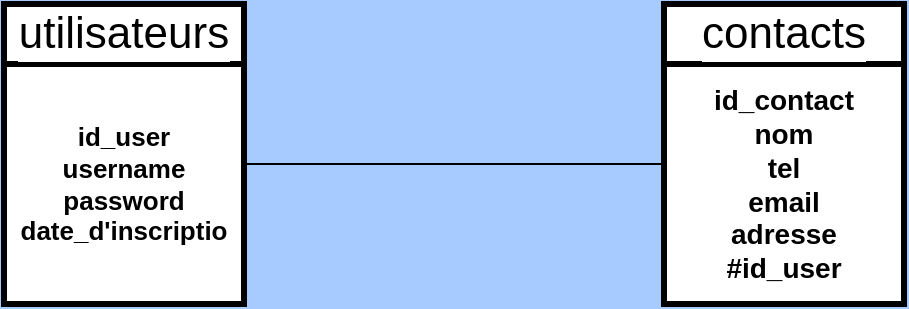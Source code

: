 <mxfile>
    <diagram id="tSMdISpwyPcjHxtmD6Kb" name="Page-1">
        <mxGraphModel dx="529" dy="427" grid="1" gridSize="10" guides="1" tooltips="1" connect="1" arrows="1" fold="1" page="1" pageScale="1" pageWidth="850" pageHeight="1100" background="#A8CBFF" math="0" shadow="0">
            <root>
                <mxCell id="0"/>
                <mxCell id="1" parent="0"/>
                <mxCell id="2" value="&lt;font color=&quot;#000000&quot; style=&quot;font-size: 13px;&quot;&gt;&lt;b style=&quot;background-color: rgb(255, 255, 255);&quot;&gt;id_user&lt;br&gt;username&lt;br&gt;password&lt;br&gt;date_d'inscriptio&lt;/b&gt;&lt;/font&gt;" style="whiteSpace=wrap;html=1;fillColor=#FFFFFF;strokeWidth=3;strokeColor=#000000;" parent="1" vertex="1">
                    <mxGeometry x="40" y="150" width="120" height="120" as="geometry"/>
                </mxCell>
                <mxCell id="3" value="utilisateurs" style="whiteSpace=wrap;html=1;labelBackgroundColor=#FFFFFF;strokeColor=#000000;strokeWidth=3;fontSize=22;fontColor=#000000;fillColor=#FFFFFF;" parent="1" vertex="1">
                    <mxGeometry x="40" y="120" width="120" height="30" as="geometry"/>
                </mxCell>
                <mxCell id="4" value="" style="edgeStyle=none;orthogonalLoop=1;jettySize=auto;html=1;strokeColor=#000000;fontSize=14;fontColor=#000000;" parent="1" edge="1">
                    <mxGeometry width="80" relative="1" as="geometry">
                        <mxPoint x="160" y="200" as="sourcePoint"/>
                        <mxPoint x="400" y="200" as="targetPoint"/>
                        <Array as="points"/>
                    </mxGeometry>
                </mxCell>
                <mxCell id="5" value="&lt;font style=&quot;background-color: rgb(255, 255, 255); font-size: 14px;&quot; color=&quot;#000000&quot;&gt;&lt;b&gt;id_contact&lt;br&gt;nom&lt;br&gt;tel&lt;br&gt;email&lt;br&gt;adresse&lt;br&gt;#id_user&lt;br&gt;&lt;/b&gt;&lt;/font&gt;" style="whiteSpace=wrap;html=1;fillColor=#FFFFFF;strokeWidth=3;strokeColor=#000000;" parent="1" vertex="1">
                    <mxGeometry x="370" y="150" width="120" height="120" as="geometry"/>
                </mxCell>
                <mxCell id="6" value="contacts" style="whiteSpace=wrap;html=1;labelBackgroundColor=#FFFFFF;strokeColor=#000000;strokeWidth=3;fontSize=22;fontColor=#000000;fillColor=#FFFFFF;" parent="1" vertex="1">
                    <mxGeometry x="370" y="120" width="120" height="30" as="geometry"/>
                </mxCell>
            </root>
        </mxGraphModel>
    </diagram>
</mxfile>
